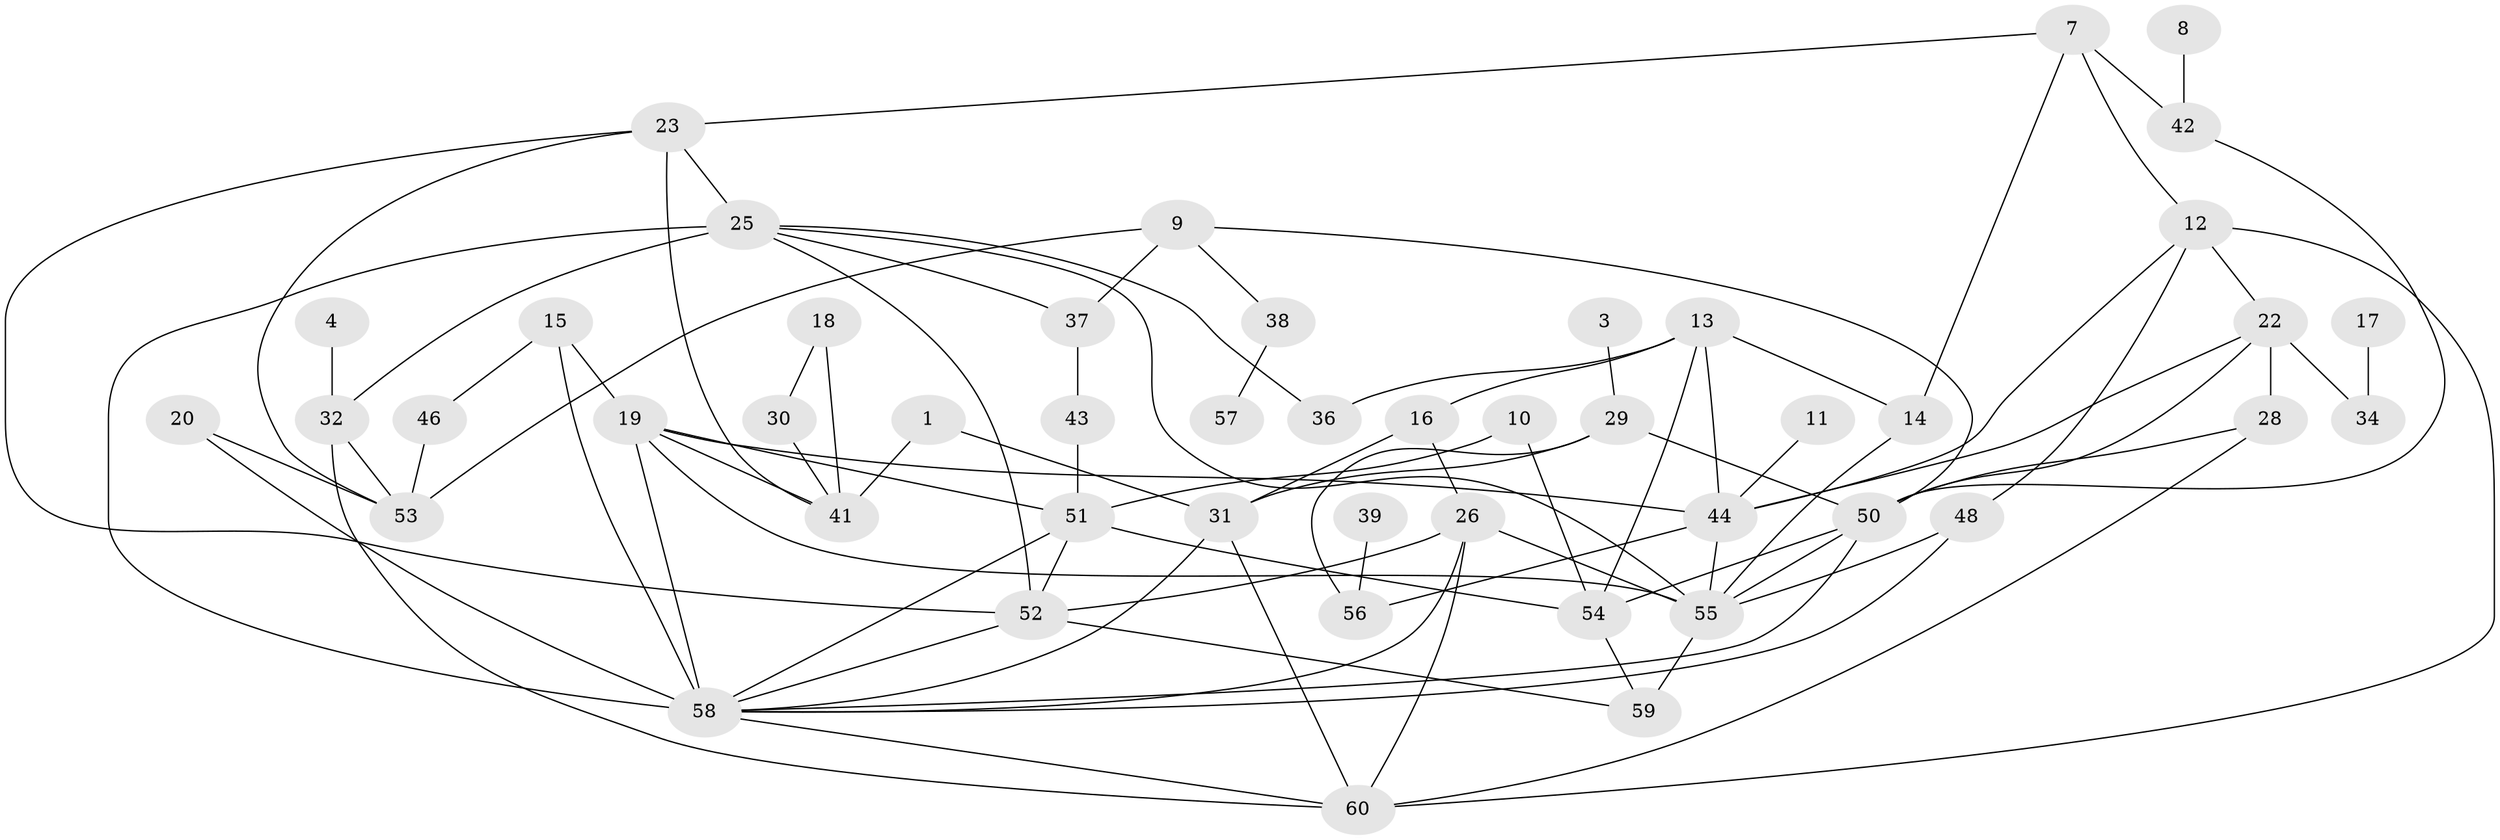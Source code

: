 // original degree distribution, {3: 0.16806722689075632, 5: 0.13445378151260504, 2: 0.2857142857142857, 6: 0.025210084033613446, 0: 0.07563025210084033, 4: 0.14285714285714285, 1: 0.16806722689075632}
// Generated by graph-tools (version 1.1) at 2025/35/03/04/25 23:35:45]
// undirected, 48 vertices, 90 edges
graph export_dot {
  node [color=gray90,style=filled];
  1;
  3;
  4;
  7;
  8;
  9;
  10;
  11;
  12;
  13;
  14;
  15;
  16;
  17;
  18;
  19;
  20;
  22;
  23;
  25;
  26;
  28;
  29;
  30;
  31;
  32;
  34;
  36;
  37;
  38;
  39;
  41;
  42;
  43;
  44;
  46;
  48;
  50;
  51;
  52;
  53;
  54;
  55;
  56;
  57;
  58;
  59;
  60;
  1 -- 31 [weight=1.0];
  1 -- 41 [weight=2.0];
  3 -- 29 [weight=1.0];
  4 -- 32 [weight=1.0];
  7 -- 12 [weight=1.0];
  7 -- 14 [weight=1.0];
  7 -- 23 [weight=1.0];
  7 -- 42 [weight=1.0];
  8 -- 42 [weight=1.0];
  9 -- 37 [weight=1.0];
  9 -- 38 [weight=1.0];
  9 -- 50 [weight=1.0];
  9 -- 53 [weight=1.0];
  10 -- 51 [weight=1.0];
  10 -- 54 [weight=1.0];
  11 -- 44 [weight=1.0];
  12 -- 22 [weight=1.0];
  12 -- 44 [weight=1.0];
  12 -- 48 [weight=1.0];
  12 -- 60 [weight=1.0];
  13 -- 14 [weight=1.0];
  13 -- 16 [weight=1.0];
  13 -- 36 [weight=1.0];
  13 -- 44 [weight=1.0];
  13 -- 54 [weight=1.0];
  14 -- 55 [weight=1.0];
  15 -- 19 [weight=1.0];
  15 -- 46 [weight=1.0];
  15 -- 58 [weight=2.0];
  16 -- 26 [weight=1.0];
  16 -- 31 [weight=1.0];
  17 -- 34 [weight=1.0];
  18 -- 30 [weight=1.0];
  18 -- 41 [weight=1.0];
  19 -- 41 [weight=1.0];
  19 -- 44 [weight=1.0];
  19 -- 51 [weight=1.0];
  19 -- 55 [weight=1.0];
  19 -- 58 [weight=1.0];
  20 -- 53 [weight=1.0];
  20 -- 58 [weight=1.0];
  22 -- 28 [weight=1.0];
  22 -- 34 [weight=1.0];
  22 -- 44 [weight=1.0];
  22 -- 50 [weight=1.0];
  23 -- 25 [weight=1.0];
  23 -- 41 [weight=1.0];
  23 -- 52 [weight=1.0];
  23 -- 53 [weight=1.0];
  25 -- 32 [weight=1.0];
  25 -- 36 [weight=1.0];
  25 -- 37 [weight=1.0];
  25 -- 52 [weight=1.0];
  25 -- 55 [weight=1.0];
  25 -- 58 [weight=3.0];
  26 -- 52 [weight=1.0];
  26 -- 55 [weight=1.0];
  26 -- 58 [weight=1.0];
  26 -- 60 [weight=1.0];
  28 -- 50 [weight=1.0];
  28 -- 60 [weight=1.0];
  29 -- 31 [weight=1.0];
  29 -- 50 [weight=1.0];
  29 -- 56 [weight=1.0];
  30 -- 41 [weight=1.0];
  31 -- 58 [weight=1.0];
  31 -- 60 [weight=1.0];
  32 -- 53 [weight=1.0];
  32 -- 60 [weight=1.0];
  37 -- 43 [weight=1.0];
  38 -- 57 [weight=1.0];
  39 -- 56 [weight=1.0];
  42 -- 50 [weight=1.0];
  43 -- 51 [weight=1.0];
  44 -- 55 [weight=1.0];
  44 -- 56 [weight=2.0];
  46 -- 53 [weight=1.0];
  48 -- 55 [weight=2.0];
  48 -- 58 [weight=1.0];
  50 -- 54 [weight=1.0];
  50 -- 55 [weight=1.0];
  50 -- 58 [weight=1.0];
  51 -- 52 [weight=1.0];
  51 -- 54 [weight=1.0];
  51 -- 58 [weight=1.0];
  52 -- 58 [weight=1.0];
  52 -- 59 [weight=1.0];
  54 -- 59 [weight=1.0];
  55 -- 59 [weight=2.0];
  58 -- 60 [weight=1.0];
}
